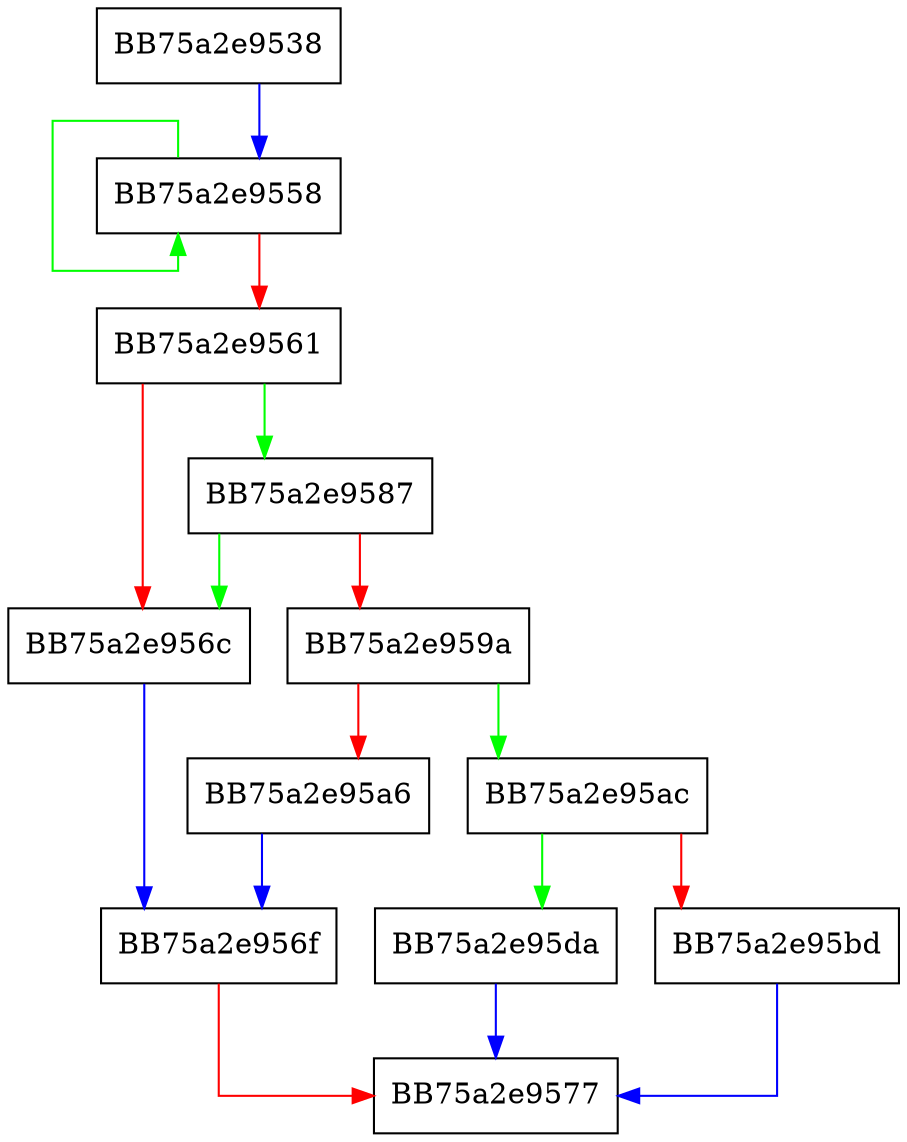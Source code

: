 digraph GetNormalizedFilePath {
  node [shape="box"];
  graph [splines=ortho];
  BB75a2e9538 -> BB75a2e9558 [color="blue"];
  BB75a2e9558 -> BB75a2e9558 [color="green"];
  BB75a2e9558 -> BB75a2e9561 [color="red"];
  BB75a2e9561 -> BB75a2e9587 [color="green"];
  BB75a2e9561 -> BB75a2e956c [color="red"];
  BB75a2e956c -> BB75a2e956f [color="blue"];
  BB75a2e956f -> BB75a2e9577 [color="red"];
  BB75a2e9587 -> BB75a2e956c [color="green"];
  BB75a2e9587 -> BB75a2e959a [color="red"];
  BB75a2e959a -> BB75a2e95ac [color="green"];
  BB75a2e959a -> BB75a2e95a6 [color="red"];
  BB75a2e95a6 -> BB75a2e956f [color="blue"];
  BB75a2e95ac -> BB75a2e95da [color="green"];
  BB75a2e95ac -> BB75a2e95bd [color="red"];
  BB75a2e95bd -> BB75a2e9577 [color="blue"];
  BB75a2e95da -> BB75a2e9577 [color="blue"];
}